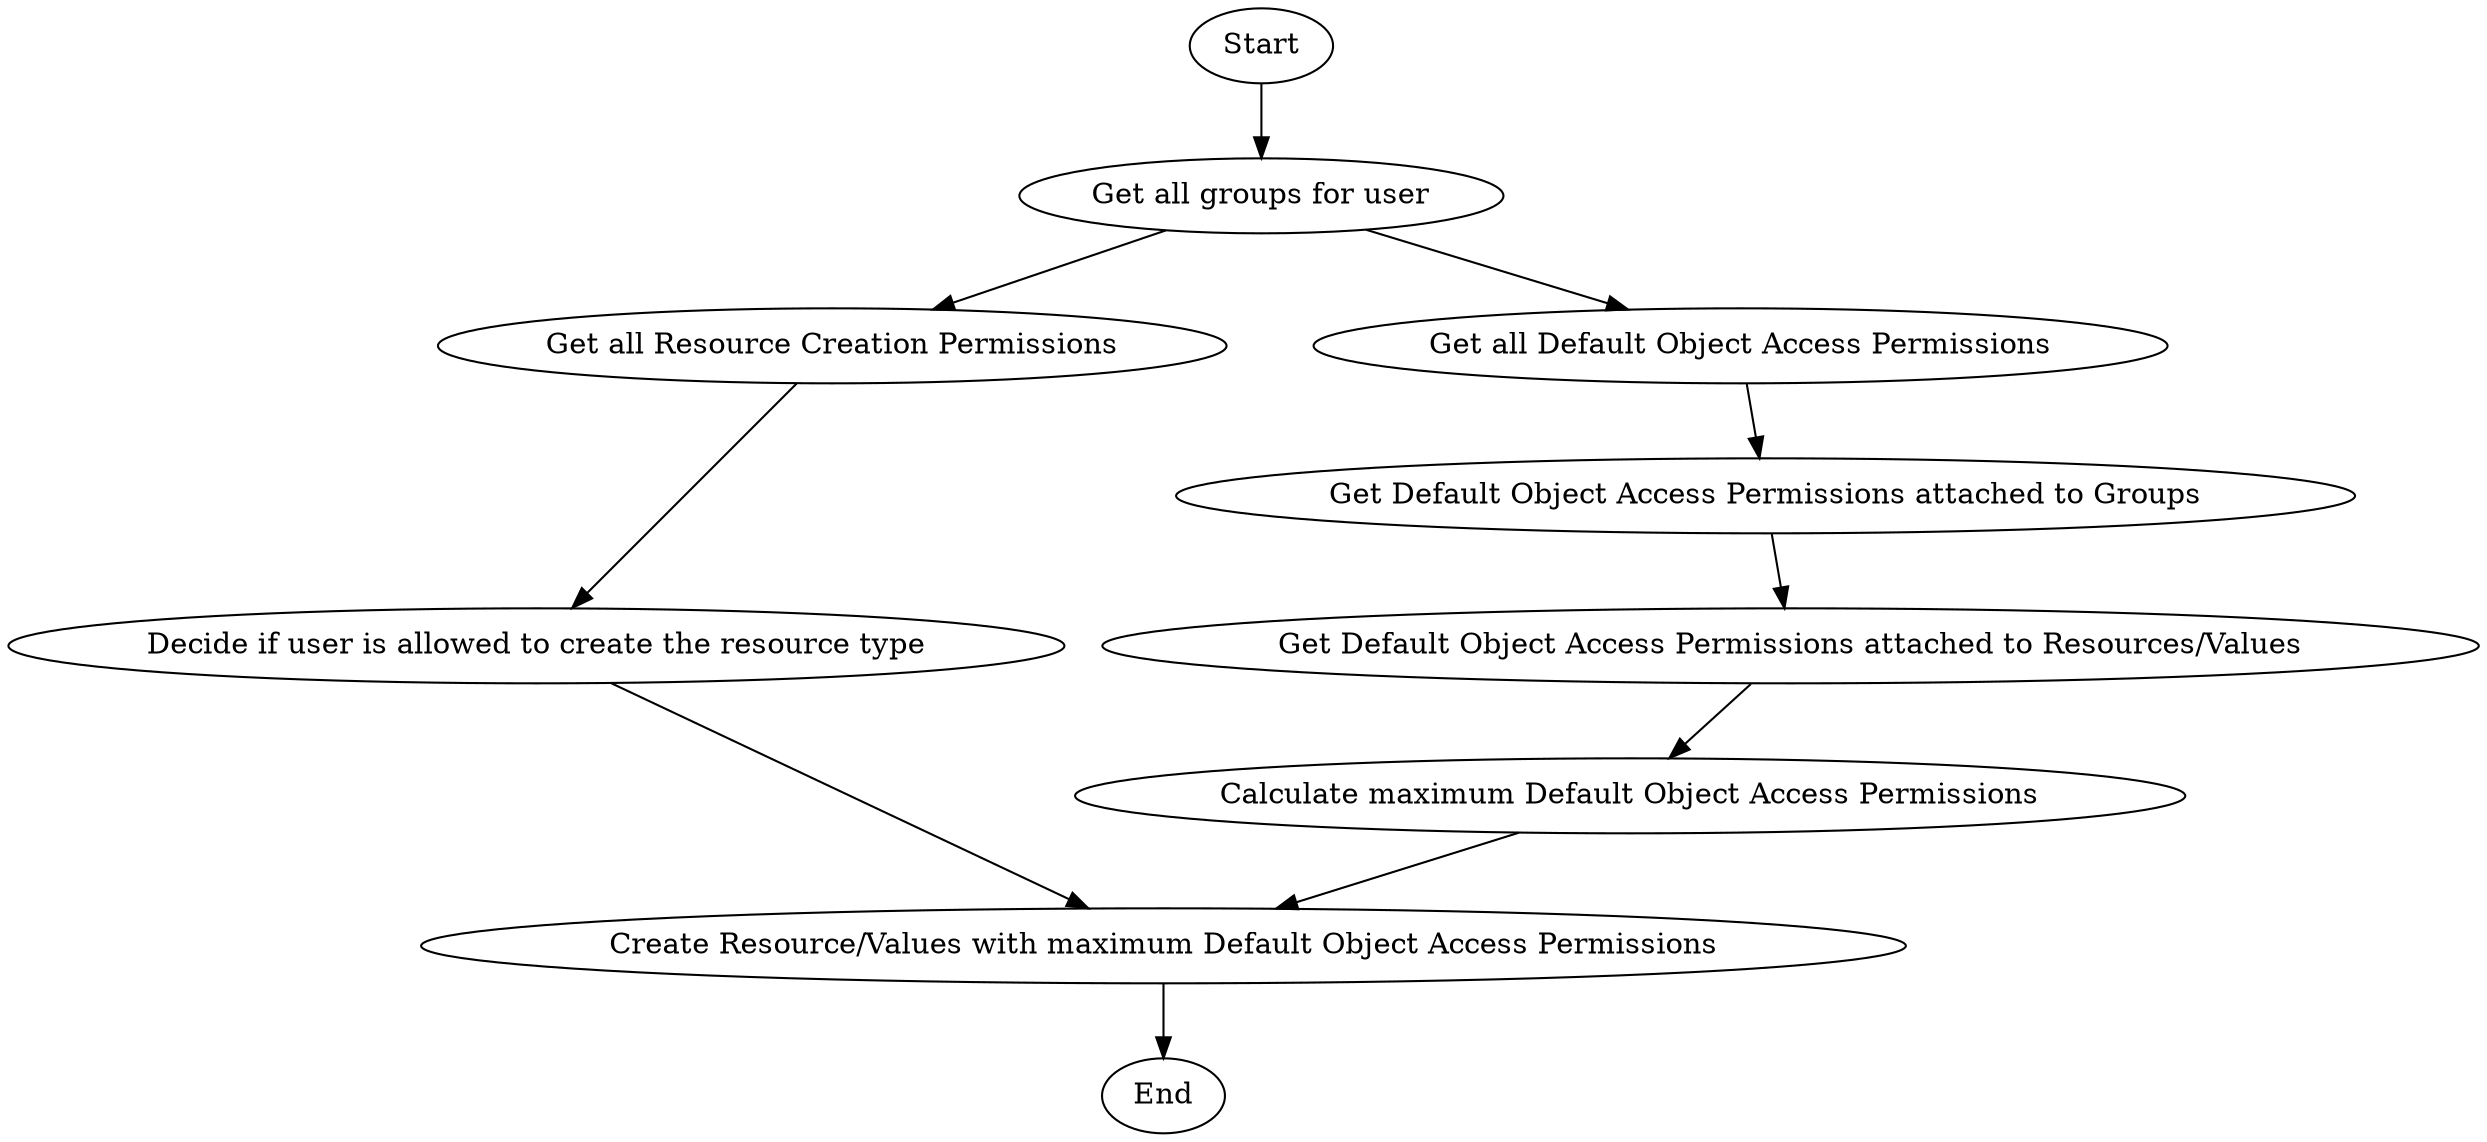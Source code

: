 digraph G {
  a [label="Start"];

  b [label="Get all groups for user"];

  c1 [label="Get all Resource Creation Permissions"];
  c2 [label="Decide if user is allowed to create the resource type"];

  d1 [label="Get all Default Object Access Permissions"];
  d2 [label="Get Default Object Access Permissions attached to Groups"];
  d3 [label="Get Default Object Access Permissions attached to Resources/Values"];
  d4 [label="Calculate maximum Default Object Access Permissions"];

  e [label="Create Resource/Values with maximum Default Object Access Permissions"];

  z [label="End"];

  a -> b;
  b -> c1;
  c1 -> c2;
  c2 -> e;

  b -> d1;
  d1 -> d2;
  d2 -> d3;
  d3 -> d4;
  d4 -> e;

  e -> z;
}
